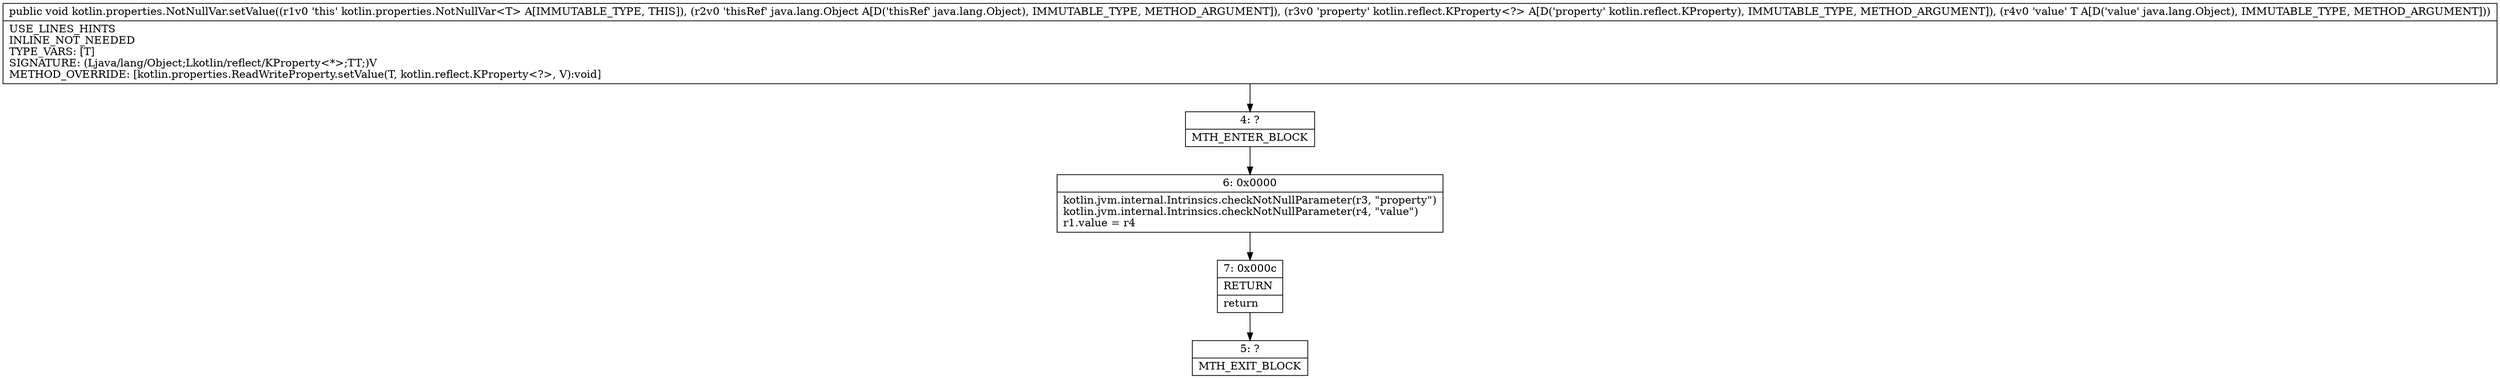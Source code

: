 digraph "CFG forkotlin.properties.NotNullVar.setValue(Ljava\/lang\/Object;Lkotlin\/reflect\/KProperty;Ljava\/lang\/Object;)V" {
Node_4 [shape=record,label="{4\:\ ?|MTH_ENTER_BLOCK\l}"];
Node_6 [shape=record,label="{6\:\ 0x0000|kotlin.jvm.internal.Intrinsics.checkNotNullParameter(r3, \"property\")\lkotlin.jvm.internal.Intrinsics.checkNotNullParameter(r4, \"value\")\lr1.value = r4\l}"];
Node_7 [shape=record,label="{7\:\ 0x000c|RETURN\l|return\l}"];
Node_5 [shape=record,label="{5\:\ ?|MTH_EXIT_BLOCK\l}"];
MethodNode[shape=record,label="{public void kotlin.properties.NotNullVar.setValue((r1v0 'this' kotlin.properties.NotNullVar\<T\> A[IMMUTABLE_TYPE, THIS]), (r2v0 'thisRef' java.lang.Object A[D('thisRef' java.lang.Object), IMMUTABLE_TYPE, METHOD_ARGUMENT]), (r3v0 'property' kotlin.reflect.KProperty\<?\> A[D('property' kotlin.reflect.KProperty), IMMUTABLE_TYPE, METHOD_ARGUMENT]), (r4v0 'value' T A[D('value' java.lang.Object), IMMUTABLE_TYPE, METHOD_ARGUMENT]))  | USE_LINES_HINTS\lINLINE_NOT_NEEDED\lTYPE_VARS: [T]\lSIGNATURE: (Ljava\/lang\/Object;Lkotlin\/reflect\/KProperty\<*\>;TT;)V\lMETHOD_OVERRIDE: [kotlin.properties.ReadWriteProperty.setValue(T, kotlin.reflect.KProperty\<?\>, V):void]\l}"];
MethodNode -> Node_4;Node_4 -> Node_6;
Node_6 -> Node_7;
Node_7 -> Node_5;
}

